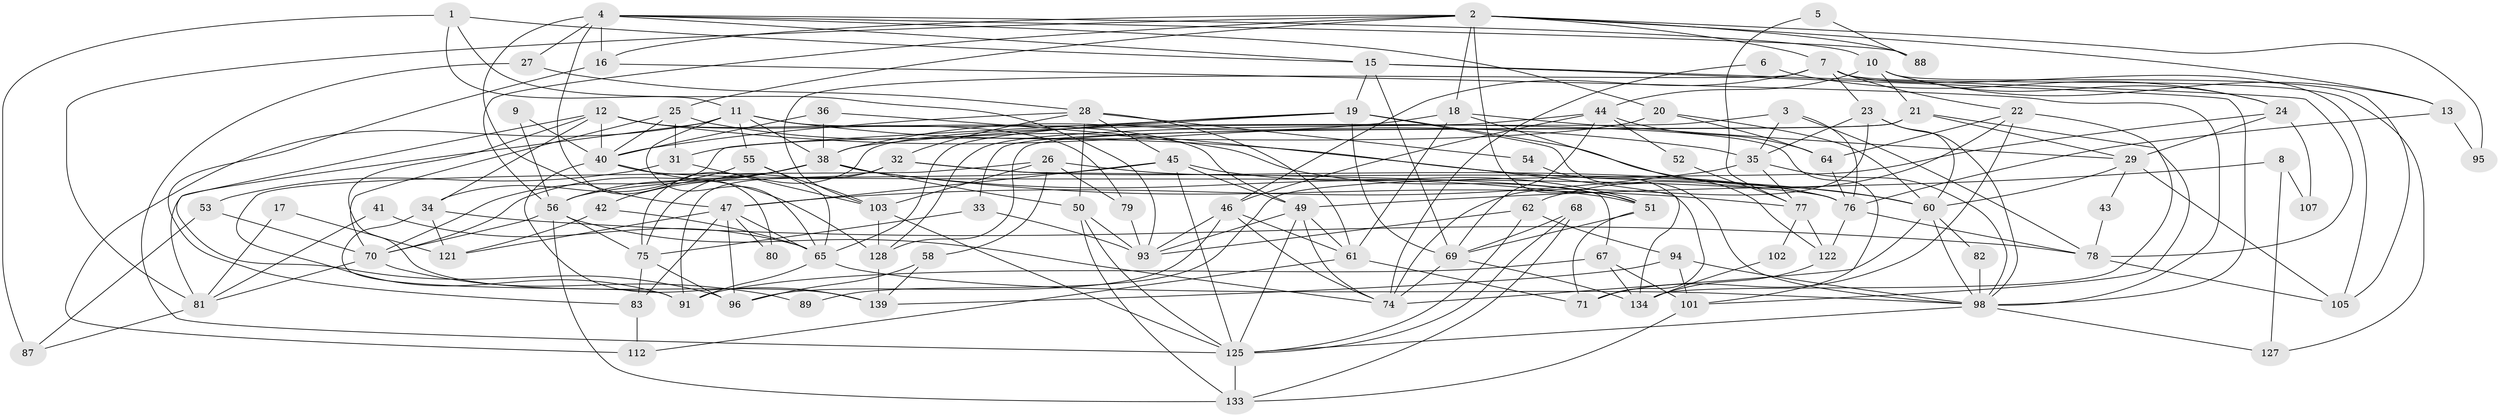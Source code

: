 // Generated by graph-tools (version 1.1) at 2025/23/03/03/25 07:23:59]
// undirected, 95 vertices, 234 edges
graph export_dot {
graph [start="1"]
  node [color=gray90,style=filled];
  1;
  2 [super="+14"];
  3 [super="+37"];
  4 [super="+73"];
  5;
  6;
  7 [super="+86"];
  8;
  9;
  10 [super="+90"];
  11 [super="+92"];
  12 [super="+59"];
  13;
  15 [super="+124"];
  16;
  17;
  18 [super="+30"];
  19 [super="+48"];
  20;
  21;
  22 [super="+120"];
  23 [super="+39"];
  24 [super="+108"];
  25 [super="+72"];
  26 [super="+97"];
  27;
  28 [super="+142"];
  29 [super="+118"];
  31 [super="+136"];
  32;
  33;
  34;
  35 [super="+85"];
  36 [super="+66"];
  38 [super="+119"];
  40 [super="+57"];
  41;
  42;
  43;
  44 [super="+132"];
  45 [super="+63"];
  46;
  47 [super="+84"];
  49 [super="+115"];
  50 [super="+123"];
  51 [super="+109"];
  52;
  53;
  54;
  55;
  56 [super="+116"];
  58;
  60 [super="+111"];
  61 [super="+117"];
  62 [super="+129"];
  64;
  65 [super="+140"];
  67;
  68;
  69 [super="+131"];
  70 [super="+130"];
  71;
  74 [super="+135"];
  75 [super="+99"];
  76 [super="+110"];
  77;
  78 [super="+113"];
  79;
  80;
  81 [super="+104"];
  82;
  83;
  87;
  88;
  89;
  91;
  93 [super="+126"];
  94;
  95;
  96 [super="+100"];
  98 [super="+138"];
  101 [super="+106"];
  102;
  103 [super="+114"];
  105;
  107;
  112;
  121;
  122;
  125 [super="+137"];
  127;
  128;
  133;
  134 [super="+141"];
  139;
  1 -- 11;
  1 -- 87;
  1 -- 15;
  1 -- 93;
  2 -- 51;
  2 -- 18;
  2 -- 25;
  2 -- 81;
  2 -- 16;
  2 -- 88;
  2 -- 13;
  2 -- 95;
  2 -- 7;
  2 -- 56;
  3 -- 75;
  3 -- 35;
  3 -- 76;
  3 -- 78;
  4 -- 16 [weight=2];
  4 -- 27;
  4 -- 88;
  4 -- 10;
  4 -- 15;
  4 -- 80;
  4 -- 20;
  4 -- 47;
  5 -- 88;
  5 -- 77;
  6 -- 74;
  6 -- 24;
  7 -- 105;
  7 -- 127;
  7 -- 103;
  7 -- 22;
  7 -- 46;
  7 -- 23;
  8 -- 127;
  8 -- 107;
  8 -- 49;
  9 -- 56;
  9 -- 40;
  10 -- 13;
  10 -- 21;
  10 -- 105;
  10 -- 24;
  10 -- 44;
  11 -- 55;
  11 -- 65;
  11 -- 112;
  11 -- 81;
  11 -- 101;
  11 -- 38;
  11 -- 60;
  12 -- 34;
  12 -- 79;
  12 -- 49;
  12 -- 35;
  12 -- 139;
  12 -- 96;
  12 -- 40;
  13 -- 76;
  13 -- 95;
  15 -- 19;
  15 -- 98;
  15 -- 69;
  15 -- 78;
  16 -- 98;
  16 -- 83;
  17 -- 81;
  17 -- 121;
  18 -- 61;
  18 -- 29;
  18 -- 38;
  18 -- 122;
  19 -- 60;
  19 -- 69;
  19 -- 38;
  19 -- 65;
  19 -- 34;
  19 -- 98;
  20 -- 64;
  20 -- 31;
  20 -- 60;
  21 -- 33;
  21 -- 128;
  21 -- 101;
  21 -- 29;
  22 -- 134;
  22 -- 64;
  22 -- 71;
  22 -- 62;
  23 -- 35;
  23 -- 98;
  23 -- 74;
  23 -- 60;
  24 -- 29;
  24 -- 107;
  24 -- 89;
  25 -- 51;
  25 -- 40;
  25 -- 31;
  25 -- 70;
  26 -- 91;
  26 -- 76;
  26 -- 103;
  26 -- 58;
  26 -- 79;
  27 -- 125;
  27 -- 28;
  28 -- 45;
  28 -- 50;
  28 -- 32;
  28 -- 54;
  28 -- 61;
  28 -- 40;
  29 -- 43;
  29 -- 105;
  29 -- 60;
  31 -- 103;
  31 -- 53;
  32 -- 91;
  32 -- 67;
  32 -- 75;
  32 -- 76;
  33 -- 75;
  33 -- 93;
  34 -- 78;
  34 -- 91;
  34 -- 121;
  35 -- 77;
  35 -- 47;
  35 -- 98;
  36 -- 38;
  36 -- 134;
  36 -- 40;
  38 -- 56;
  38 -- 77;
  38 -- 70;
  38 -- 42;
  38 -- 51;
  38 -- 50;
  40 -- 128;
  40 -- 139;
  40 -- 76;
  41 -- 81;
  41 -- 65;
  42 -- 121;
  42 -- 65;
  43 -- 78;
  44 -- 69;
  44 -- 64;
  44 -- 128;
  44 -- 52;
  44 -- 46;
  45 -- 125;
  45 -- 51;
  45 -- 49;
  45 -- 47;
  45 -- 56;
  46 -- 61;
  46 -- 93;
  46 -- 96;
  46 -- 74;
  47 -- 96;
  47 -- 83;
  47 -- 65;
  47 -- 121;
  47 -- 80;
  49 -- 125;
  49 -- 93;
  49 -- 74;
  49 -- 61;
  50 -- 93;
  50 -- 125;
  50 -- 133;
  51 -- 69;
  51 -- 71;
  52 -- 77;
  53 -- 70;
  53 -- 87;
  54 -- 71;
  55 -- 65;
  55 -- 70;
  55 -- 103;
  56 -- 70;
  56 -- 133;
  56 -- 75;
  56 -- 74;
  58 -- 139;
  58 -- 96;
  60 -- 98;
  60 -- 82;
  60 -- 74;
  61 -- 71;
  61 -- 112;
  62 -- 93;
  62 -- 94;
  62 -- 125;
  64 -- 76;
  65 -- 91;
  65 -- 98;
  67 -- 91;
  67 -- 101;
  67 -- 134;
  68 -- 133;
  68 -- 125;
  68 -- 69;
  69 -- 134;
  69 -- 74;
  70 -- 81;
  70 -- 89;
  75 -- 83;
  75 -- 96;
  76 -- 122;
  76 -- 78;
  77 -- 122;
  77 -- 102;
  78 -- 105;
  79 -- 93;
  81 -- 87;
  82 -- 98;
  83 -- 112;
  94 -- 139;
  94 -- 98;
  94 -- 101;
  98 -- 125;
  98 -- 127;
  101 -- 133;
  102 -- 134;
  103 -- 128;
  103 -- 125;
  122 -- 134;
  125 -- 133;
  128 -- 139;
}
